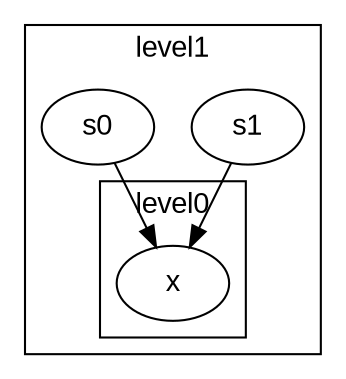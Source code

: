 digraph unix {
  graph [ dpi = 72 ]; 
  graph [nodesep = 0.25; ranksep=0.25];
  fontname="Arial"
  node [fontname="Arial"]
  edge [fontname="Arial"]
  subgraph cluster_level1_76 {
    label = "level1"; // scope
    s1_146 [
      label = "s1"; // node
    ];
    s0_147 [
      label = "s0"; // node
    ];
    subgraph cluster_level0_78 {
      label = "level0"; // scope
      x_150 [
        label = "x"; // node
      ];
      
    }
    
  }
  "s1_146" -> "x_150";
  "s0_147" -> "x_150";
}
